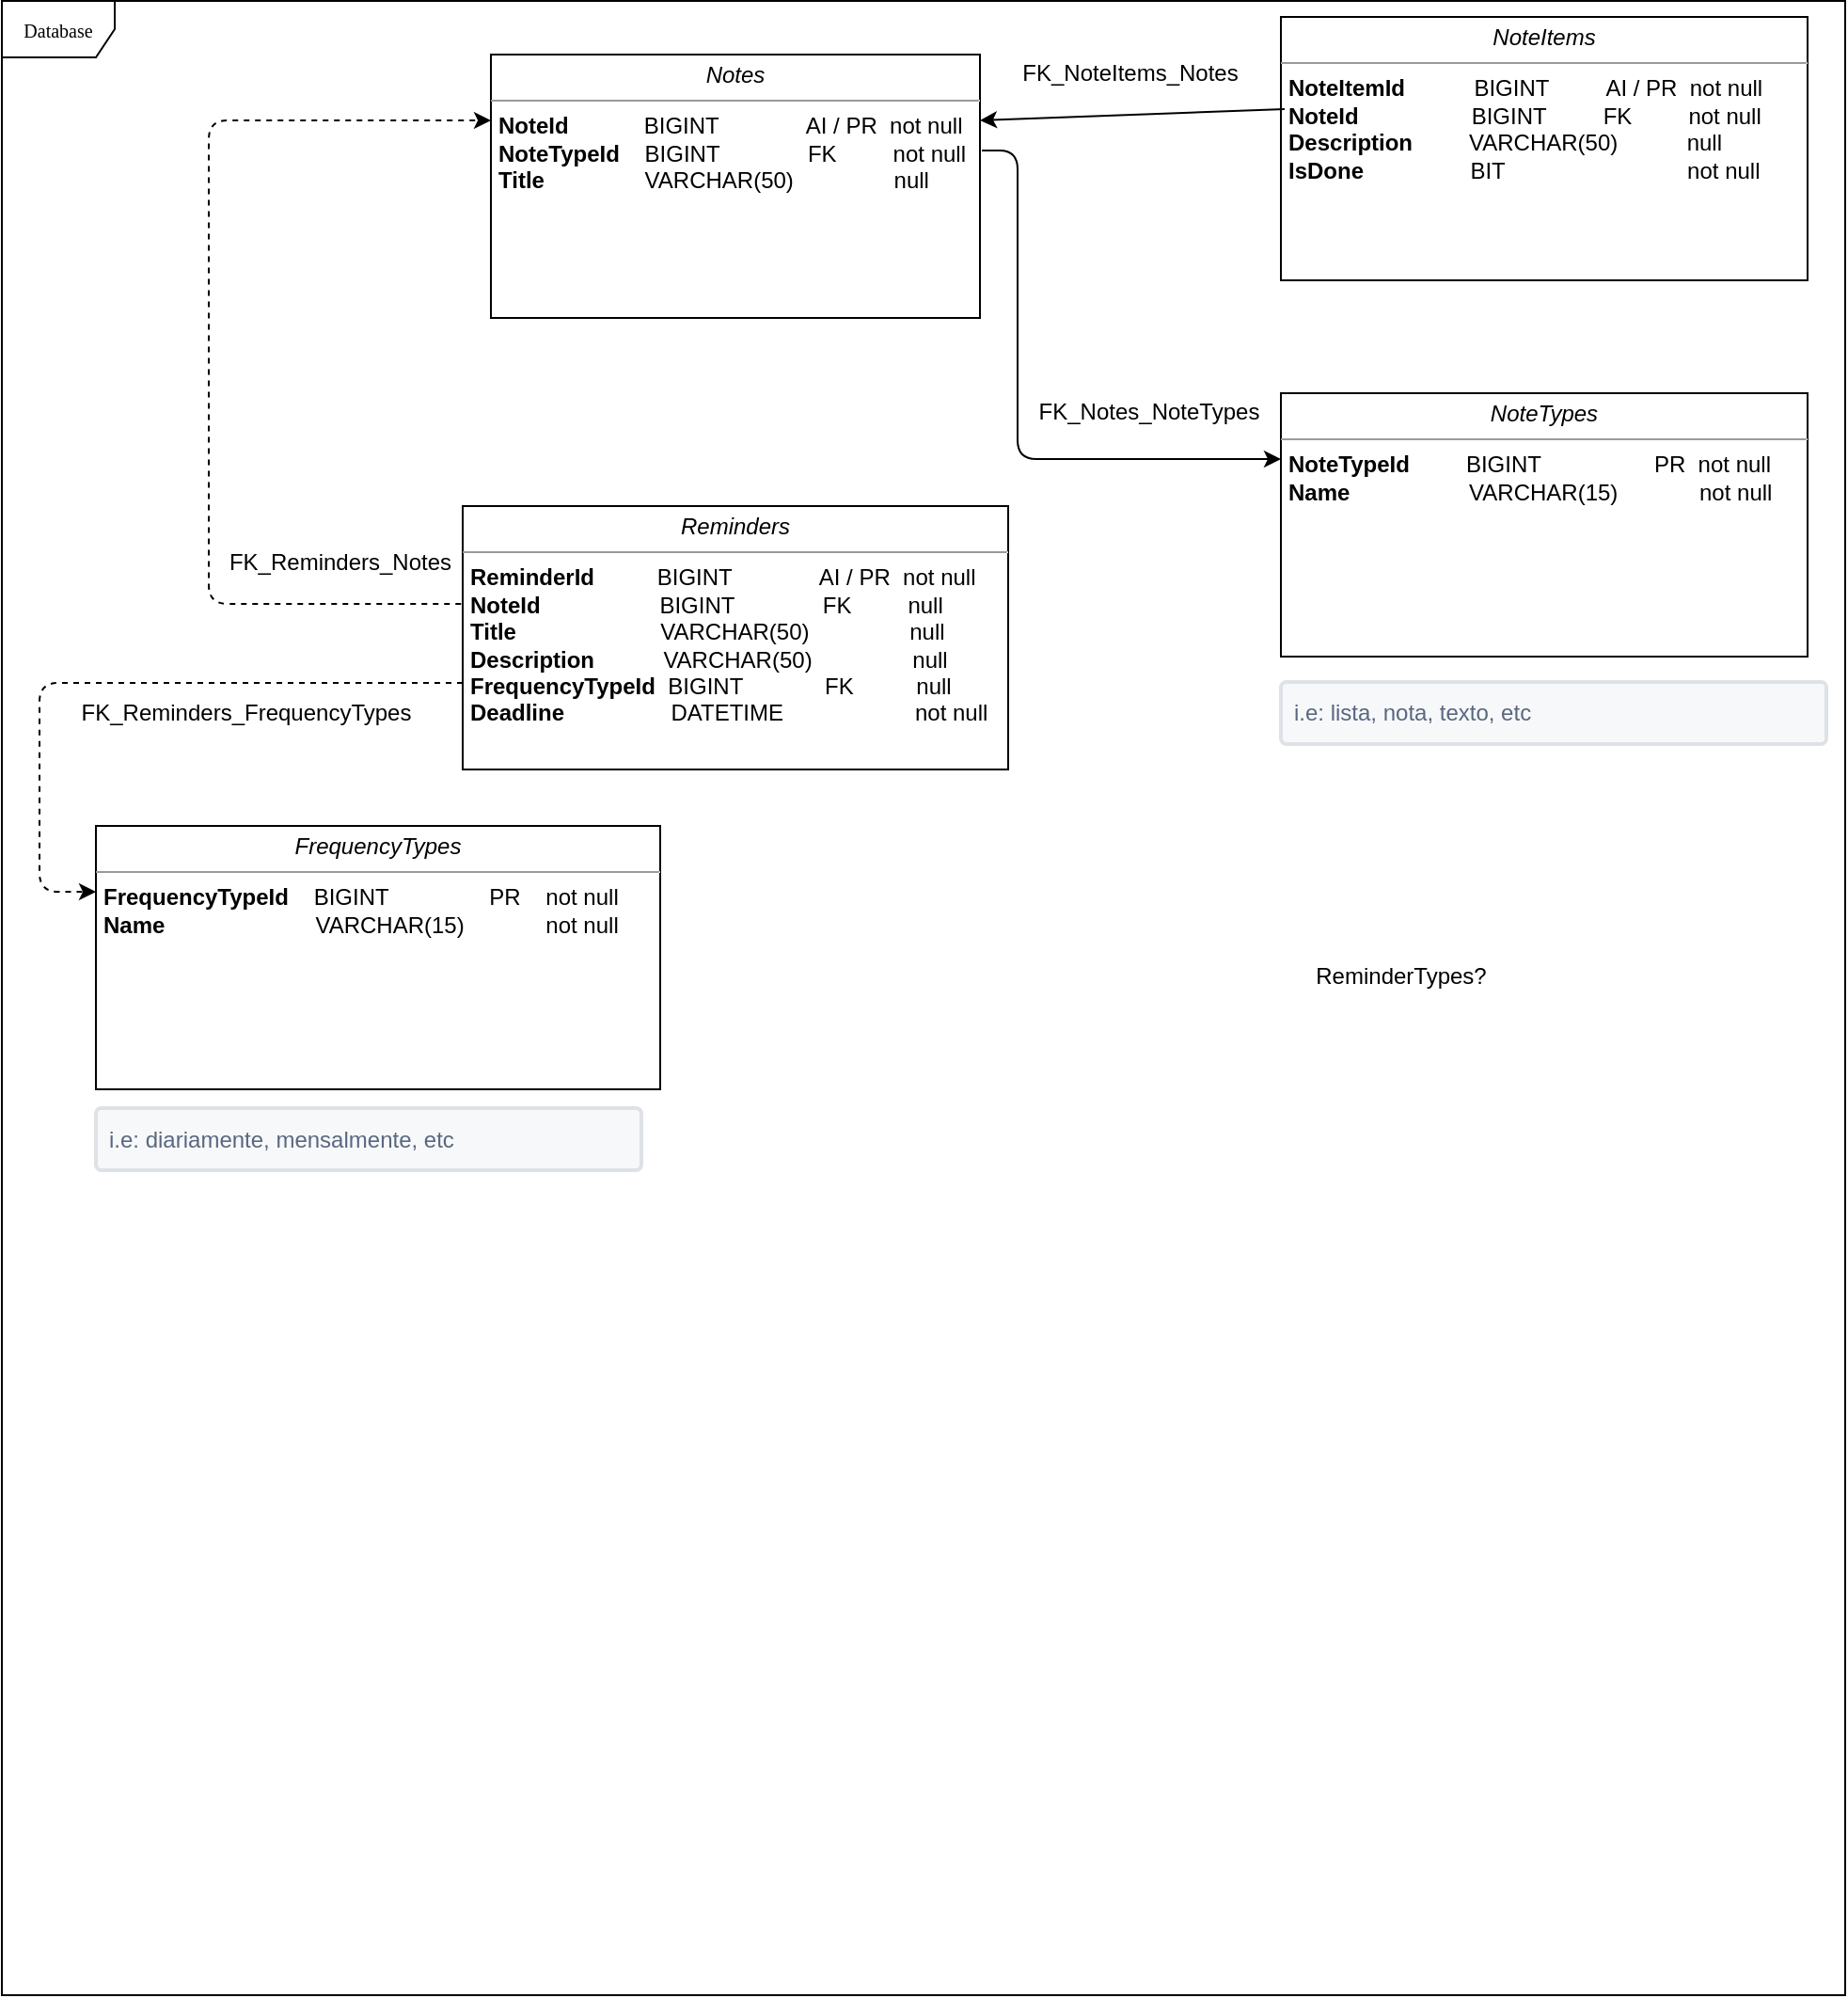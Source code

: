 <mxfile version="13.8.6" type="device"><diagram name="Page-1" id="c4acf3e9-155e-7222-9cf6-157b1a14988f"><mxGraphModel dx="1422" dy="705" grid="1" gridSize="10" guides="1" tooltips="1" connect="1" arrows="1" fold="1" page="1" pageScale="1" pageWidth="850" pageHeight="1100" background="#ffffff" math="0" shadow="0"><root><mxCell id="0"/><mxCell id="1" parent="0"/><mxCell id="17acba5748e5396b-1" value="Database" style="shape=umlFrame;whiteSpace=wrap;html=1;rounded=0;shadow=0;comic=0;labelBackgroundColor=none;strokeWidth=1;fontFamily=Verdana;fontSize=10;align=center;" parent="1" vertex="1"><mxGeometry x="10" y="31.5" width="980" height="1060" as="geometry"/></mxCell><mxCell id="5d2195bd80daf111-18" value="&lt;p style=&quot;margin: 0px ; margin-top: 4px ; text-align: center&quot;&gt;&lt;i&gt;Notes&lt;/i&gt;&lt;/p&gt;&lt;hr size=&quot;1&quot;&gt;&lt;p style=&quot;margin: 0px ; margin-left: 4px&quot;&gt;&lt;b&gt;NoteId&lt;/b&gt;&amp;nbsp; &amp;nbsp; &amp;nbsp; &amp;nbsp; &amp;nbsp; &amp;nbsp; BIGINT&amp;nbsp; &amp;nbsp; &amp;nbsp; &amp;nbsp; &amp;nbsp; &amp;nbsp; &amp;nbsp; AI / PR&amp;nbsp; not null&lt;/p&gt;&lt;p style=&quot;margin: 0px ; margin-left: 4px&quot;&gt;&lt;b&gt;NoteTypeId&amp;nbsp; &amp;nbsp;&lt;/b&gt;&amp;nbsp;BIGINT&amp;nbsp; &amp;nbsp; &amp;nbsp; &amp;nbsp; &amp;nbsp; &amp;nbsp; &amp;nbsp; FK&amp;nbsp; &amp;nbsp; &amp;nbsp; &amp;nbsp; &amp;nbsp;not null&lt;/p&gt;&lt;p style=&quot;margin: 0px ; margin-left: 4px&quot;&gt;&lt;b&gt;Title&lt;/b&gt;&amp;nbsp; &amp;nbsp; &amp;nbsp; &amp;nbsp; &amp;nbsp; &amp;nbsp; &amp;nbsp; &amp;nbsp; VARCHAR(50)&amp;nbsp; &amp;nbsp; &amp;nbsp; &amp;nbsp; &amp;nbsp; &amp;nbsp; &amp;nbsp; &amp;nbsp; null&lt;br&gt;&lt;/p&gt;" style="verticalAlign=top;align=left;overflow=fill;fontSize=12;fontFamily=Helvetica;html=1;rounded=0;shadow=0;comic=0;labelBackgroundColor=none;strokeWidth=1" parent="1" vertex="1"><mxGeometry x="270" y="60" width="260" height="140" as="geometry"/></mxCell><mxCell id="ldYeLhT8XwKO0utUqFY0-2" value="&lt;p style=&quot;margin: 0px ; margin-top: 4px ; text-align: center&quot;&gt;&lt;i&gt;NoteItems&lt;/i&gt;&lt;/p&gt;&lt;hr size=&quot;1&quot;&gt;&lt;p style=&quot;margin: 0px ; margin-left: 4px&quot;&gt;&lt;b&gt;NoteItemId&lt;/b&gt;&amp;nbsp; &amp;nbsp; &amp;nbsp; &amp;nbsp; &amp;nbsp; &amp;nbsp;BIGINT&amp;nbsp; &amp;nbsp; &amp;nbsp; &amp;nbsp; &amp;nbsp;AI / PR&amp;nbsp; not null&lt;/p&gt;&lt;p style=&quot;margin: 0px ; margin-left: 4px&quot;&gt;&lt;b&gt;NoteId&amp;nbsp; &amp;nbsp; &amp;nbsp; &amp;nbsp; &amp;nbsp; &amp;nbsp; &amp;nbsp; &amp;nbsp; &amp;nbsp; &lt;/b&gt;BIGINT&amp;nbsp; &amp;nbsp; &amp;nbsp; &amp;nbsp; &amp;nbsp;FK&amp;nbsp; &amp;nbsp; &amp;nbsp; &amp;nbsp; &amp;nbsp;not null&lt;/p&gt;&lt;p style=&quot;margin: 0px ; margin-left: 4px&quot;&gt;&lt;b&gt;Description&lt;/b&gt;&amp;nbsp; &amp;nbsp; &amp;nbsp; &amp;nbsp; &amp;nbsp;VARCHAR(50)&amp;nbsp; &amp;nbsp; &amp;nbsp; &amp;nbsp; &amp;nbsp; &amp;nbsp;null&lt;br&gt;&lt;/p&gt;&lt;p style=&quot;margin: 0px ; margin-left: 4px&quot;&gt;&lt;b&gt;IsDone&lt;/b&gt;&amp;nbsp; &amp;nbsp; &amp;nbsp; &amp;nbsp; &amp;nbsp; &amp;nbsp; &amp;nbsp; &amp;nbsp; &amp;nbsp;BIT&amp;nbsp; &amp;nbsp; &amp;nbsp; &amp;nbsp; &amp;nbsp; &amp;nbsp; &amp;nbsp; &amp;nbsp; &amp;nbsp; &amp;nbsp; &amp;nbsp; &amp;nbsp; &amp;nbsp; &amp;nbsp; &amp;nbsp;not null&lt;/p&gt;" style="verticalAlign=top;align=left;overflow=fill;fontSize=12;fontFamily=Helvetica;html=1;rounded=0;shadow=0;comic=0;labelBackgroundColor=none;strokeWidth=1" vertex="1" parent="1"><mxGeometry x="690" y="40" width="280" height="140" as="geometry"/></mxCell><mxCell id="ldYeLhT8XwKO0utUqFY0-5" value="" style="endArrow=classic;html=1;entryX=1;entryY=0.25;entryDx=0;entryDy=0;exitX=0.007;exitY=0.35;exitDx=0;exitDy=0;exitPerimeter=0;" edge="1" parent="1" source="ldYeLhT8XwKO0utUqFY0-2" target="5d2195bd80daf111-18"><mxGeometry width="50" height="50" relative="1" as="geometry"><mxPoint x="400" y="190" as="sourcePoint"/><mxPoint x="450" y="140" as="targetPoint"/></mxGeometry></mxCell><mxCell id="ldYeLhT8XwKO0utUqFY0-6" value="FK_NoteItems_Notes" style="text;html=1;strokeColor=none;fillColor=none;align=center;verticalAlign=middle;whiteSpace=wrap;rounded=0;" vertex="1" parent="1"><mxGeometry x="590" y="60" width="40" height="20" as="geometry"/></mxCell><mxCell id="ldYeLhT8XwKO0utUqFY0-7" value="&lt;p style=&quot;margin: 0px ; margin-top: 4px ; text-align: center&quot;&gt;&lt;i&gt;NoteTypes&lt;/i&gt;&lt;/p&gt;&lt;hr size=&quot;1&quot;&gt;&lt;p style=&quot;margin: 0px ; margin-left: 4px&quot;&gt;&lt;b&gt;NoteTypeId&amp;nbsp; &amp;nbsp; &amp;nbsp; &amp;nbsp; &amp;nbsp;&lt;/b&gt;BIGINT&amp;nbsp; &amp;nbsp; &amp;nbsp; &amp;nbsp; &amp;nbsp; &amp;nbsp; &amp;nbsp; &amp;nbsp; &amp;nbsp; PR&amp;nbsp; not null&lt;/p&gt;&lt;p style=&quot;margin: 0px ; margin-left: 4px&quot;&gt;&lt;b&gt;Name&lt;/b&gt;&amp;nbsp; &amp;nbsp; &amp;nbsp; &amp;nbsp; &amp;nbsp; &amp;nbsp; &amp;nbsp; &amp;nbsp; &amp;nbsp; &amp;nbsp;VARCHAR(15)&amp;nbsp; &amp;nbsp; &amp;nbsp; &amp;nbsp; &amp;nbsp; &amp;nbsp; &amp;nbsp;not null&lt;/p&gt;" style="verticalAlign=top;align=left;overflow=fill;fontSize=12;fontFamily=Helvetica;html=1;rounded=0;shadow=0;comic=0;labelBackgroundColor=none;strokeWidth=1" vertex="1" parent="1"><mxGeometry x="690" y="240" width="280" height="140" as="geometry"/></mxCell><mxCell id="ldYeLhT8XwKO0utUqFY0-8" value="" style="edgeStyle=elbowEdgeStyle;elbow=horizontal;endArrow=classic;html=1;entryX=0;entryY=0.25;entryDx=0;entryDy=0;exitX=1.004;exitY=0.364;exitDx=0;exitDy=0;exitPerimeter=0;" edge="1" parent="1" source="5d2195bd80daf111-18" target="ldYeLhT8XwKO0utUqFY0-7"><mxGeometry width="50" height="50" relative="1" as="geometry"><mxPoint x="282" y="150" as="sourcePoint"/><mxPoint x="280" y="155" as="targetPoint"/><Array as="points"><mxPoint x="550" y="170"/><mxPoint x="410" y="220"/></Array></mxGeometry></mxCell><mxCell id="ldYeLhT8XwKO0utUqFY0-9" value="FK_Notes_NoteTypes" style="text;html=1;strokeColor=none;fillColor=none;align=center;verticalAlign=middle;whiteSpace=wrap;rounded=0;" vertex="1" parent="1"><mxGeometry x="600" y="240" width="40" height="20" as="geometry"/></mxCell><mxCell id="ldYeLhT8XwKO0utUqFY0-10" value="&lt;p style=&quot;margin: 0px ; margin-top: 4px ; text-align: center&quot;&gt;&lt;i&gt;Reminders&lt;/i&gt;&lt;/p&gt;&lt;hr size=&quot;1&quot;&gt;&lt;p style=&quot;margin: 0px ; margin-left: 4px&quot;&gt;&lt;b&gt;ReminderId&amp;nbsp; &amp;nbsp; &amp;nbsp; &amp;nbsp; &amp;nbsp;&amp;nbsp;&lt;/b&gt;BIGINT&amp;nbsp; &amp;nbsp; &amp;nbsp; &amp;nbsp; &amp;nbsp; &amp;nbsp; &amp;nbsp; AI / PR&amp;nbsp; not null&lt;/p&gt;&lt;p style=&quot;margin: 0px ; margin-left: 4px&quot;&gt;&lt;b&gt;NoteId&amp;nbsp; &amp;nbsp; &amp;nbsp; &amp;nbsp; &amp;nbsp; &amp;nbsp; &amp;nbsp; &amp;nbsp; &amp;nbsp; &amp;nbsp;&lt;/b&gt;BIGINT&amp;nbsp; &amp;nbsp; &amp;nbsp; &amp;nbsp; &amp;nbsp; &amp;nbsp; &amp;nbsp; FK&amp;nbsp; &amp;nbsp; &amp;nbsp; &amp;nbsp; &amp;nbsp;null&lt;/p&gt;&lt;p style=&quot;margin: 0px ; margin-left: 4px&quot;&gt;&lt;b&gt;Title&lt;/b&gt;&amp;nbsp; &amp;nbsp; &amp;nbsp; &amp;nbsp; &amp;nbsp; &amp;nbsp; &amp;nbsp; &amp;nbsp; &amp;nbsp; &amp;nbsp; &amp;nbsp; &amp;nbsp;VARCHAR(50)&amp;nbsp; &amp;nbsp; &amp;nbsp; &amp;nbsp; &amp;nbsp; &amp;nbsp; &amp;nbsp; &amp;nbsp; null&lt;br&gt;&lt;/p&gt;&lt;p style=&quot;margin: 0px ; margin-left: 4px&quot;&gt;&lt;b&gt;Description&amp;nbsp; &amp;nbsp; &amp;nbsp; &amp;nbsp; &amp;nbsp; &amp;nbsp;&lt;/b&gt;VARCHAR(50)&amp;nbsp; &amp;nbsp; &amp;nbsp; &amp;nbsp; &amp;nbsp; &amp;nbsp; &amp;nbsp; &amp;nbsp; null&lt;/p&gt;&lt;p style=&quot;margin: 0px ; margin-left: 4px&quot;&gt;&lt;b&gt;FrequencyTypeId&amp;nbsp;&amp;nbsp;&lt;/b&gt;BIGINT&amp;nbsp; &amp;nbsp; &amp;nbsp; &amp;nbsp; &amp;nbsp; &amp;nbsp; &amp;nbsp;FK&amp;nbsp; &amp;nbsp; &amp;nbsp; &amp;nbsp; &amp;nbsp; null&lt;/p&gt;&lt;p style=&quot;margin: 0px ; margin-left: 4px&quot;&gt;&lt;b&gt;Deadline&amp;nbsp; &amp;nbsp; &amp;nbsp; &amp;nbsp; &amp;nbsp; &amp;nbsp; &amp;nbsp; &amp;nbsp; &amp;nbsp;&lt;/b&gt;DATETIME&amp;nbsp; &amp;nbsp; &amp;nbsp; &amp;nbsp; &amp;nbsp; &amp;nbsp; &amp;nbsp; &amp;nbsp; &amp;nbsp; &amp;nbsp; &amp;nbsp;not null&lt;/p&gt;" style="verticalAlign=top;align=left;overflow=fill;fontSize=12;fontFamily=Helvetica;html=1;rounded=0;shadow=0;comic=0;labelBackgroundColor=none;strokeWidth=1" vertex="1" parent="1"><mxGeometry x="255" y="300" width="290" height="140" as="geometry"/></mxCell><mxCell id="ldYeLhT8XwKO0utUqFY0-13" value="" style="html=1;labelBackgroundColor=#ffffff;startArrow=none;startFill=0;startSize=6;endArrow=classic;endFill=1;endSize=6;jettySize=auto;orthogonalLoop=1;strokeWidth=1;dashed=1;fontSize=14;exitX=-0.003;exitY=0.371;exitDx=0;exitDy=0;exitPerimeter=0;entryX=0;entryY=0.25;entryDx=0;entryDy=0;" edge="1" parent="1" source="ldYeLhT8XwKO0utUqFY0-10" target="5d2195bd80daf111-18"><mxGeometry width="60" height="60" relative="1" as="geometry"><mxPoint x="390" y="290" as="sourcePoint"/><mxPoint x="280" y="140" as="targetPoint"/><Array as="points"><mxPoint x="120" y="352"/><mxPoint x="120" y="240"/><mxPoint x="120" y="95"/></Array></mxGeometry></mxCell><mxCell id="ldYeLhT8XwKO0utUqFY0-15" value="FK_Reminders_Notes" style="text;html=1;strokeColor=none;fillColor=none;align=center;verticalAlign=middle;whiteSpace=wrap;rounded=0;" vertex="1" parent="1"><mxGeometry x="170" y="320" width="40" height="20" as="geometry"/></mxCell><mxCell id="ldYeLhT8XwKO0utUqFY0-17" value="&lt;p style=&quot;margin: 0px ; margin-top: 4px ; text-align: center&quot;&gt;&lt;i&gt;FrequencyTypes&lt;/i&gt;&lt;/p&gt;&lt;hr size=&quot;1&quot;&gt;&lt;p style=&quot;margin: 0px ; margin-left: 4px&quot;&gt;&lt;b&gt;FrequencyTypeId&amp;nbsp; &amp;nbsp;&amp;nbsp;&lt;/b&gt;BIGINT&amp;nbsp; &amp;nbsp; &amp;nbsp; &amp;nbsp; &amp;nbsp; &amp;nbsp; &amp;nbsp; &amp;nbsp; PR&amp;nbsp; &amp;nbsp; not null&lt;/p&gt;&lt;p style=&quot;margin: 0px ; margin-left: 4px&quot;&gt;&lt;b&gt;Name&lt;/b&gt;&amp;nbsp; &amp;nbsp; &amp;nbsp; &amp;nbsp; &amp;nbsp; &amp;nbsp; &amp;nbsp; &amp;nbsp; &amp;nbsp; &amp;nbsp; &amp;nbsp; &amp;nbsp; VARCHAR(15)&amp;nbsp; &amp;nbsp; &amp;nbsp; &amp;nbsp; &amp;nbsp; &amp;nbsp; &amp;nbsp;not null&lt;/p&gt;" style="verticalAlign=top;align=left;overflow=fill;fontSize=12;fontFamily=Helvetica;html=1;rounded=0;shadow=0;comic=0;labelBackgroundColor=none;strokeWidth=1" vertex="1" parent="1"><mxGeometry x="60" y="470" width="300" height="140" as="geometry"/></mxCell><mxCell id="ldYeLhT8XwKO0utUqFY0-18" value="" style="html=1;labelBackgroundColor=#ffffff;startArrow=none;startFill=0;startSize=6;endArrow=classic;endFill=1;endSize=6;jettySize=auto;orthogonalLoop=1;strokeWidth=1;dashed=1;fontSize=14;exitX=0;exitY=0.671;exitDx=0;exitDy=0;exitPerimeter=0;" edge="1" parent="1" source="ldYeLhT8XwKO0utUqFY0-10"><mxGeometry width="60" height="60" relative="1" as="geometry"><mxPoint x="264.13" y="361.94" as="sourcePoint"/><mxPoint x="60" y="505" as="targetPoint"/><Array as="points"><mxPoint x="30" y="394"/><mxPoint x="30" y="505"/></Array></mxGeometry></mxCell><mxCell id="ldYeLhT8XwKO0utUqFY0-19" value="FK_Reminders_FrequencyTypes" style="text;html=1;strokeColor=none;fillColor=none;align=center;verticalAlign=middle;whiteSpace=wrap;rounded=0;" vertex="1" parent="1"><mxGeometry x="120" y="400" width="40" height="20" as="geometry"/></mxCell><mxCell id="ldYeLhT8XwKO0utUqFY0-24" value="i.e: diariamente, mensalmente, etc" style="rounded=1;arcSize=9;fillColor=#F7F8F9;align=left;spacingLeft=5;strokeColor=#DEE1E6;html=1;strokeWidth=2;fontColor=#596780;fontSize=12" vertex="1" parent="1"><mxGeometry x="60" y="620" width="290" height="33" as="geometry"/></mxCell><mxCell id="ldYeLhT8XwKO0utUqFY0-25" value="i.e: lista, nota, texto, etc" style="rounded=1;arcSize=9;fillColor=#F7F8F9;align=left;spacingLeft=5;strokeColor=#DEE1E6;html=1;strokeWidth=2;fontColor=#596780;fontSize=12" vertex="1" parent="1"><mxGeometry x="690" y="393.5" width="290" height="33" as="geometry"/></mxCell><mxCell id="ldYeLhT8XwKO0utUqFY0-28" value="" style="shape=image;html=1;verticalAlign=top;verticalLabelPosition=bottom;labelBackgroundColor=#ffffff;imageAspect=0;aspect=fixed;image=https://cdn2.iconfinder.com/data/icons/essential-web-1-1/50/control-stop-square-box-choice-128.png" vertex="1" parent="1"><mxGeometry x="690" y="486" width="128" height="128" as="geometry"/></mxCell><mxCell id="ldYeLhT8XwKO0utUqFY0-29" value="ReminderTypes?" style="text;html=1;strokeColor=none;fillColor=none;align=center;verticalAlign=middle;whiteSpace=wrap;rounded=0;" vertex="1" parent="1"><mxGeometry x="734" y="540" width="40" height="20" as="geometry"/></mxCell></root></mxGraphModel></diagram></mxfile>